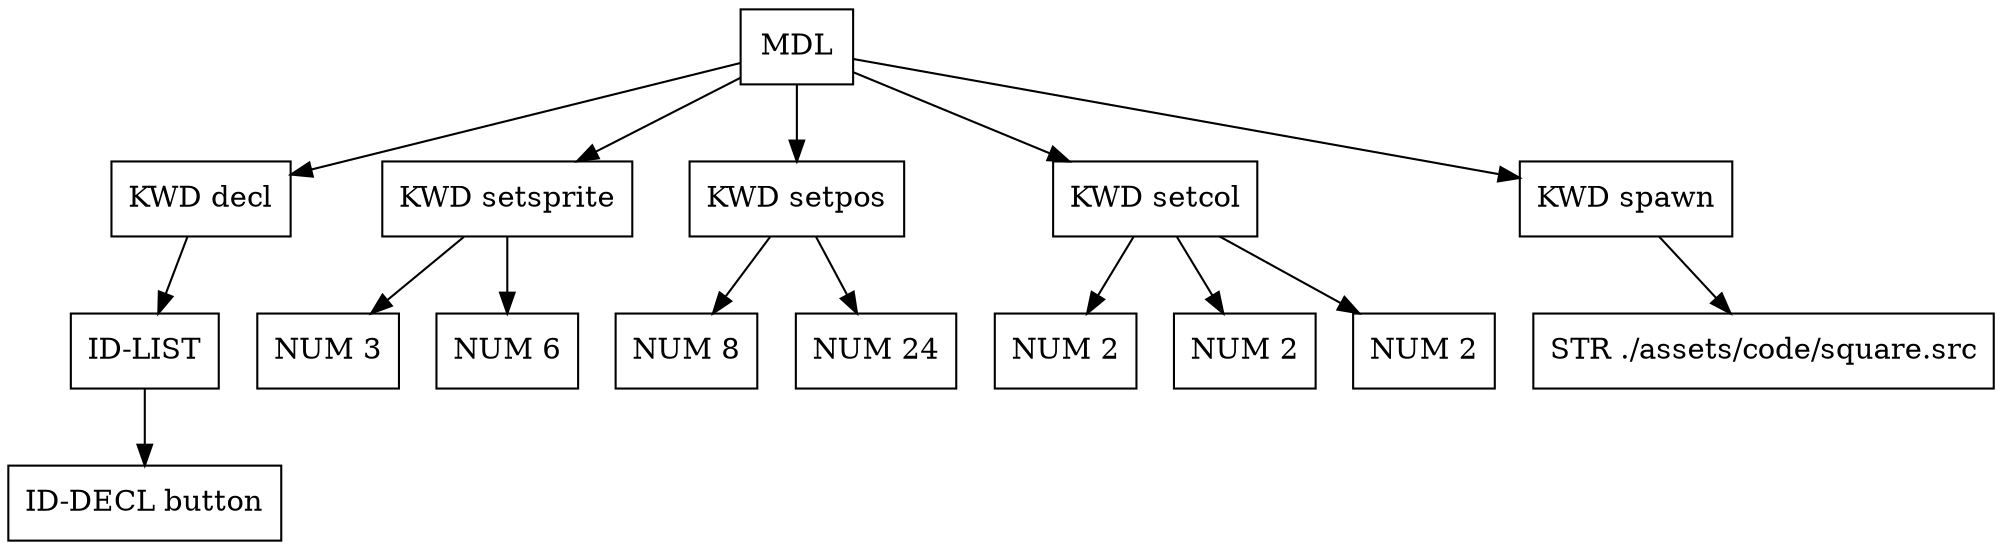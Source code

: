 digraph G {
node [shape = circle];
node0 [ uuid = "7034ae02-acad-4fac-b544-8b76a7621b13" shape = "record" label = "MDL " ];
node1 [ uuid = "2e839822-c529-4f4b-9386-3f283277d143" shape = "record" label = "KWD decl" ];
node2 [ uuid = "4598551f-0c97-454c-b93d-c6d374ae9f8e" shape = "record" label = "ID-LIST " ];
node3 [ uuid = "50c84e75-41fd-43d6-9786-5b0e0399a43c" shape = "record" label = "ID-DECL button" ];
node2 -> node3;
node1 -> node2;
node0 -> node1;
node4 [ uuid = "bf461521-a850-4077-8170-adf09bd7bbc7" shape = "record" label = "KWD setsprite" ];
node5 [ uuid = "04b5b229-c28e-4cbe-af89-cb6ddf1e6df3" shape = "record" label = "NUM 3" ];
node4 -> node5;
node6 [ uuid = "040bc42a-1c44-4dc0-b8d1-3a985e3cf37b" shape = "record" label = "NUM 6" ];
node4 -> node6;
node0 -> node4;
node7 [ uuid = "1f00d0bd-ef30-446d-a243-330bf4c86240" shape = "record" label = "KWD setpos" ];
node8 [ uuid = "aedf404b-8557-4351-b81a-dda121dfceb6" shape = "record" label = "NUM 8" ];
node7 -> node8;
node9 [ uuid = "782c2a25-4ff2-4d6f-bb11-032aba1d5c0a" shape = "record" label = "NUM 24" ];
node7 -> node9;
node0 -> node7;
node10 [ uuid = "46942afd-acae-4d28-beb1-379ab15fabee" shape = "record" label = "KWD setcol" ];
node11 [ uuid = "15355823-224f-4119-a869-4e2a4558790e" shape = "record" label = "NUM 2" ];
node10 -> node11;
node12 [ uuid = "cabd9e59-f3c4-4cc3-aeb8-929fcd6e8454" shape = "record" label = "NUM 2" ];
node10 -> node12;
node13 [ uuid = "30450327-7afe-4327-82f6-793d8c55591d" shape = "record" label = "NUM 2" ];
node10 -> node13;
node0 -> node10;
node14 [ uuid = "956587d7-895d-44bb-a4c6-cef3c786fcec" shape = "record" label = "KWD spawn" ];
node15 [ uuid = "6a95a2bb-b37d-4f67-826b-b43b58ec4f16" shape = "record" label = "STR ./assets/code/square.src" ];
node14 -> node15;
node0 -> node14;
}
